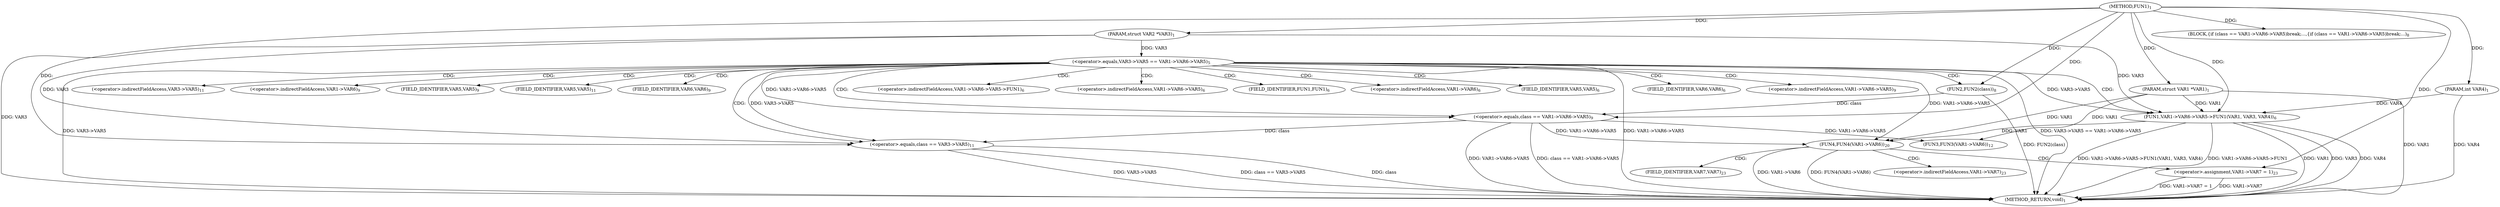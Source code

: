 digraph "FUN1" {  
"8" [label = <(METHOD,FUN1)<SUB>1</SUB>> ]
"74" [label = <(METHOD_RETURN,void)<SUB>1</SUB>> ]
"9" [label = <(PARAM,struct VAR1 *VAR1)<SUB>1</SUB>> ]
"10" [label = <(PARAM,struct VAR2 *VAR3)<SUB>1</SUB>> ]
"11" [label = <(PARAM,int VAR4)<SUB>1</SUB>> ]
"15" [label = <(&lt;operator&gt;.equals,VAR3-&gt;VAR5 == VAR1-&gt;VAR6-&gt;VAR5)<SUB>5</SUB>> ]
"64" [label = <(FUN4,FUN4(VAR1-&gt;VAR6))<SUB>20</SUB>> ]
"25" [label = <(FUN1,VAR1-&gt;VAR6-&gt;VAR5-&gt;FUN1(VAR1, VAR3, VAR4))<SUB>6</SUB>> ]
"69" [label = <(&lt;operator&gt;.assignment,VAR1-&gt;VAR7 = 1)<SUB>23</SUB>> ]
"38" [label = <(FUN2,FUN2(class))<SUB>8</SUB>> ]
"40" [label = <(BLOCK,{
			if (class == VAR1-&gt;VAR6-&gt;VAR5)
				break;
...,{
			if (class == VAR1-&gt;VAR6-&gt;VAR5)
				break;
...)<SUB>8</SUB>> ]
"42" [label = <(&lt;operator&gt;.equals,class == VAR1-&gt;VAR6-&gt;VAR5)<SUB>9</SUB>> ]
"52" [label = <(&lt;operator&gt;.equals,class == VAR3-&gt;VAR5)<SUB>11</SUB>> ]
"58" [label = <(FUN3,FUN3(VAR1-&gt;VAR6))<SUB>12</SUB>> ]
"26" [label = <(&lt;operator&gt;.indirectFieldAccess,VAR1-&gt;VAR6-&gt;VAR5-&gt;FUN1)<SUB>6</SUB>> ]
"70" [label = <(&lt;operator&gt;.indirectFieldAccess,VAR1-&gt;VAR7)<SUB>23</SUB>> ]
"27" [label = <(&lt;operator&gt;.indirectFieldAccess,VAR1-&gt;VAR6-&gt;VAR5)<SUB>6</SUB>> ]
"32" [label = <(FIELD_IDENTIFIER,FUN1,FUN1)<SUB>6</SUB>> ]
"72" [label = <(FIELD_IDENTIFIER,VAR7,VAR7)<SUB>23</SUB>> ]
"28" [label = <(&lt;operator&gt;.indirectFieldAccess,VAR1-&gt;VAR6)<SUB>6</SUB>> ]
"31" [label = <(FIELD_IDENTIFIER,VAR5,VAR5)<SUB>6</SUB>> ]
"30" [label = <(FIELD_IDENTIFIER,VAR6,VAR6)<SUB>6</SUB>> ]
"44" [label = <(&lt;operator&gt;.indirectFieldAccess,VAR1-&gt;VAR6-&gt;VAR5)<SUB>9</SUB>> ]
"54" [label = <(&lt;operator&gt;.indirectFieldAccess,VAR3-&gt;VAR5)<SUB>11</SUB>> ]
"45" [label = <(&lt;operator&gt;.indirectFieldAccess,VAR1-&gt;VAR6)<SUB>9</SUB>> ]
"48" [label = <(FIELD_IDENTIFIER,VAR5,VAR5)<SUB>9</SUB>> ]
"56" [label = <(FIELD_IDENTIFIER,VAR5,VAR5)<SUB>11</SUB>> ]
"47" [label = <(FIELD_IDENTIFIER,VAR6,VAR6)<SUB>9</SUB>> ]
  "9" -> "74"  [ label = "DDG: VAR1"] 
  "10" -> "74"  [ label = "DDG: VAR3"] 
  "11" -> "74"  [ label = "DDG: VAR4"] 
  "15" -> "74"  [ label = "DDG: VAR3-&gt;VAR5"] 
  "15" -> "74"  [ label = "DDG: VAR1-&gt;VAR6-&gt;VAR5"] 
  "15" -> "74"  [ label = "DDG: VAR3-&gt;VAR5 == VAR1-&gt;VAR6-&gt;VAR5"] 
  "38" -> "74"  [ label = "DDG: FUN2(class)"] 
  "42" -> "74"  [ label = "DDG: VAR1-&gt;VAR6-&gt;VAR5"] 
  "42" -> "74"  [ label = "DDG: class == VAR1-&gt;VAR6-&gt;VAR5"] 
  "52" -> "74"  [ label = "DDG: class"] 
  "52" -> "74"  [ label = "DDG: VAR3-&gt;VAR5"] 
  "52" -> "74"  [ label = "DDG: class == VAR3-&gt;VAR5"] 
  "25" -> "74"  [ label = "DDG: VAR1-&gt;VAR6-&gt;VAR5-&gt;FUN1"] 
  "25" -> "74"  [ label = "DDG: VAR1"] 
  "25" -> "74"  [ label = "DDG: VAR3"] 
  "25" -> "74"  [ label = "DDG: VAR4"] 
  "25" -> "74"  [ label = "DDG: VAR1-&gt;VAR6-&gt;VAR5-&gt;FUN1(VAR1, VAR3, VAR4)"] 
  "64" -> "74"  [ label = "DDG: VAR1-&gt;VAR6"] 
  "64" -> "74"  [ label = "DDG: FUN4(VAR1-&gt;VAR6)"] 
  "69" -> "74"  [ label = "DDG: VAR1-&gt;VAR7"] 
  "69" -> "74"  [ label = "DDG: VAR1-&gt;VAR7 = 1"] 
  "8" -> "9"  [ label = "DDG: "] 
  "8" -> "10"  [ label = "DDG: "] 
  "8" -> "11"  [ label = "DDG: "] 
  "10" -> "15"  [ label = "DDG: VAR3"] 
  "9" -> "64"  [ label = "DDG: VAR1"] 
  "15" -> "64"  [ label = "DDG: VAR1-&gt;VAR6-&gt;VAR5"] 
  "42" -> "64"  [ label = "DDG: VAR1-&gt;VAR6-&gt;VAR5"] 
  "25" -> "64"  [ label = "DDG: VAR1"] 
  "8" -> "69"  [ label = "DDG: "] 
  "9" -> "25"  [ label = "DDG: VAR1"] 
  "8" -> "25"  [ label = "DDG: "] 
  "10" -> "25"  [ label = "DDG: VAR3"] 
  "15" -> "25"  [ label = "DDG: VAR3-&gt;VAR5"] 
  "11" -> "25"  [ label = "DDG: VAR4"] 
  "8" -> "40"  [ label = "DDG: "] 
  "8" -> "38"  [ label = "DDG: "] 
  "38" -> "42"  [ label = "DDG: class"] 
  "8" -> "42"  [ label = "DDG: "] 
  "15" -> "42"  [ label = "DDG: VAR1-&gt;VAR6-&gt;VAR5"] 
  "42" -> "52"  [ label = "DDG: class"] 
  "8" -> "52"  [ label = "DDG: "] 
  "10" -> "52"  [ label = "DDG: VAR3"] 
  "15" -> "52"  [ label = "DDG: VAR3-&gt;VAR5"] 
  "9" -> "58"  [ label = "DDG: VAR1"] 
  "42" -> "58"  [ label = "DDG: VAR1-&gt;VAR6-&gt;VAR5"] 
  "15" -> "47"  [ label = "CDG: "] 
  "15" -> "30"  [ label = "CDG: "] 
  "15" -> "48"  [ label = "CDG: "] 
  "15" -> "32"  [ label = "CDG: "] 
  "15" -> "26"  [ label = "CDG: "] 
  "15" -> "42"  [ label = "CDG: "] 
  "15" -> "28"  [ label = "CDG: "] 
  "15" -> "52"  [ label = "CDG: "] 
  "15" -> "38"  [ label = "CDG: "] 
  "15" -> "25"  [ label = "CDG: "] 
  "15" -> "56"  [ label = "CDG: "] 
  "15" -> "45"  [ label = "CDG: "] 
  "15" -> "27"  [ label = "CDG: "] 
  "15" -> "44"  [ label = "CDG: "] 
  "15" -> "54"  [ label = "CDG: "] 
  "15" -> "31"  [ label = "CDG: "] 
  "64" -> "72"  [ label = "CDG: "] 
  "64" -> "69"  [ label = "CDG: "] 
  "64" -> "70"  [ label = "CDG: "] 
}
